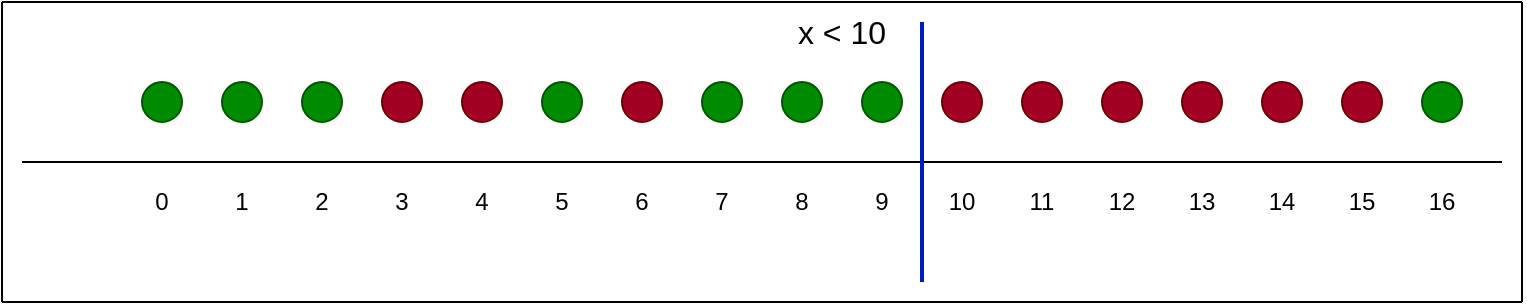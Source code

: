 <mxfile version="12.4.3" type="device" pages="1"><diagram name="Page-1" id="bd83a815-5ea8-2e97-e5ec-87c9f400f2fa"><mxGraphModel dx="1422" dy="738" grid="1" gridSize="10" guides="1" tooltips="1" connect="1" arrows="1" fold="1" page="1" pageScale="1.5" pageWidth="1169" pageHeight="826" background="#ffffff" math="0" shadow="0"><root><mxCell id="0" style=";html=1;"/><mxCell id="1" style=";html=1;" parent="0"/><mxCell id="gYDR0cOysbxtIaO4Qn-N-40" value="" style="endArrow=none;html=1;" edge="1" parent="1"><mxGeometry width="50" height="50" relative="1" as="geometry"><mxPoint x="870" y="440" as="sourcePoint"/><mxPoint x="130" y="440" as="targetPoint"/></mxGeometry></mxCell><mxCell id="gYDR0cOysbxtIaO4Qn-N-42" value="1" style="text;html=1;strokeColor=none;fillColor=none;align=center;verticalAlign=middle;whiteSpace=wrap;rounded=0;" vertex="1" parent="1"><mxGeometry x="220" y="450" width="40" height="20" as="geometry"/></mxCell><mxCell id="gYDR0cOysbxtIaO4Qn-N-43" value="2" style="text;html=1;strokeColor=none;fillColor=none;align=center;verticalAlign=middle;whiteSpace=wrap;rounded=0;" vertex="1" parent="1"><mxGeometry x="260" y="450" width="40" height="20" as="geometry"/></mxCell><mxCell id="gYDR0cOysbxtIaO4Qn-N-44" value="4" style="text;html=1;strokeColor=none;fillColor=none;align=center;verticalAlign=middle;whiteSpace=wrap;rounded=0;" vertex="1" parent="1"><mxGeometry x="340" y="450" width="40" height="20" as="geometry"/></mxCell><mxCell id="gYDR0cOysbxtIaO4Qn-N-45" value="3" style="text;html=1;strokeColor=none;fillColor=none;align=center;verticalAlign=middle;whiteSpace=wrap;rounded=0;" vertex="1" parent="1"><mxGeometry x="300" y="450" width="40" height="20" as="geometry"/></mxCell><mxCell id="gYDR0cOysbxtIaO4Qn-N-46" value="8" style="text;html=1;strokeColor=none;fillColor=none;align=center;verticalAlign=middle;whiteSpace=wrap;rounded=0;" vertex="1" parent="1"><mxGeometry x="500" y="450" width="40" height="20" as="geometry"/></mxCell><mxCell id="gYDR0cOysbxtIaO4Qn-N-47" value="7" style="text;html=1;strokeColor=none;fillColor=none;align=center;verticalAlign=middle;whiteSpace=wrap;rounded=0;" vertex="1" parent="1"><mxGeometry x="460" y="450" width="40" height="20" as="geometry"/></mxCell><mxCell id="gYDR0cOysbxtIaO4Qn-N-48" value="6" style="text;html=1;strokeColor=none;fillColor=none;align=center;verticalAlign=middle;whiteSpace=wrap;rounded=0;" vertex="1" parent="1"><mxGeometry x="420" y="450" width="40" height="20" as="geometry"/></mxCell><mxCell id="gYDR0cOysbxtIaO4Qn-N-49" value="5" style="text;html=1;strokeColor=none;fillColor=none;align=center;verticalAlign=middle;whiteSpace=wrap;rounded=0;" vertex="1" parent="1"><mxGeometry x="380" y="450" width="40" height="20" as="geometry"/></mxCell><mxCell id="gYDR0cOysbxtIaO4Qn-N-50" value="9" style="text;html=1;strokeColor=none;fillColor=none;align=center;verticalAlign=middle;whiteSpace=wrap;rounded=0;" vertex="1" parent="1"><mxGeometry x="540" y="450" width="40" height="20" as="geometry"/></mxCell><mxCell id="gYDR0cOysbxtIaO4Qn-N-51" value="10" style="text;html=1;strokeColor=none;fillColor=none;align=center;verticalAlign=middle;whiteSpace=wrap;rounded=0;" vertex="1" parent="1"><mxGeometry x="580" y="450" width="40" height="20" as="geometry"/></mxCell><mxCell id="gYDR0cOysbxtIaO4Qn-N-52" value="11" style="text;html=1;strokeColor=none;fillColor=none;align=center;verticalAlign=middle;whiteSpace=wrap;rounded=0;" vertex="1" parent="1"><mxGeometry x="620" y="450" width="40" height="20" as="geometry"/></mxCell><mxCell id="gYDR0cOysbxtIaO4Qn-N-53" value="16" style="text;html=1;strokeColor=none;fillColor=none;align=center;verticalAlign=middle;whiteSpace=wrap;rounded=0;" vertex="1" parent="1"><mxGeometry x="820" y="450" width="40" height="20" as="geometry"/></mxCell><mxCell id="gYDR0cOysbxtIaO4Qn-N-54" value="15" style="text;html=1;strokeColor=none;fillColor=none;align=center;verticalAlign=middle;whiteSpace=wrap;rounded=0;" vertex="1" parent="1"><mxGeometry x="780" y="450" width="40" height="20" as="geometry"/></mxCell><mxCell id="gYDR0cOysbxtIaO4Qn-N-55" value="14" style="text;html=1;strokeColor=none;fillColor=none;align=center;verticalAlign=middle;whiteSpace=wrap;rounded=0;" vertex="1" parent="1"><mxGeometry x="740" y="450" width="40" height="20" as="geometry"/></mxCell><mxCell id="gYDR0cOysbxtIaO4Qn-N-56" value="13" style="text;html=1;strokeColor=none;fillColor=none;align=center;verticalAlign=middle;whiteSpace=wrap;rounded=0;" vertex="1" parent="1"><mxGeometry x="700" y="450" width="40" height="20" as="geometry"/></mxCell><mxCell id="gYDR0cOysbxtIaO4Qn-N-57" value="12" style="text;html=1;strokeColor=none;fillColor=none;align=center;verticalAlign=middle;whiteSpace=wrap;rounded=0;" vertex="1" parent="1"><mxGeometry x="660" y="450" width="40" height="20" as="geometry"/></mxCell><mxCell id="gYDR0cOysbxtIaO4Qn-N-60" value="" style="ellipse;whiteSpace=wrap;html=1;aspect=fixed;fillColor=#008a00;strokeColor=#005700;fontColor=#ffffff;" vertex="1" parent="1"><mxGeometry x="230" y="400" width="20" height="20" as="geometry"/></mxCell><mxCell id="gYDR0cOysbxtIaO4Qn-N-62" value="" style="ellipse;whiteSpace=wrap;html=1;aspect=fixed;fillColor=#008a00;strokeColor=#005700;fontColor=#ffffff;" vertex="1" parent="1"><mxGeometry x="270" y="400" width="20" height="20" as="geometry"/></mxCell><mxCell id="gYDR0cOysbxtIaO4Qn-N-63" value="" style="ellipse;whiteSpace=wrap;html=1;aspect=fixed;fillColor=#a20025;strokeColor=#6F0000;fontColor=#ffffff;" vertex="1" parent="1"><mxGeometry x="310" y="400" width="20" height="20" as="geometry"/></mxCell><mxCell id="gYDR0cOysbxtIaO4Qn-N-64" value="" style="ellipse;whiteSpace=wrap;html=1;aspect=fixed;fillColor=#a20025;strokeColor=#6F0000;fontColor=#ffffff;" vertex="1" parent="1"><mxGeometry x="350" y="400" width="20" height="20" as="geometry"/></mxCell><mxCell id="gYDR0cOysbxtIaO4Qn-N-65" value="" style="ellipse;whiteSpace=wrap;html=1;aspect=fixed;fillColor=#008a00;strokeColor=#005700;fontColor=#ffffff;" vertex="1" parent="1"><mxGeometry x="390" y="400" width="20" height="20" as="geometry"/></mxCell><mxCell id="gYDR0cOysbxtIaO4Qn-N-66" value="" style="ellipse;whiteSpace=wrap;html=1;aspect=fixed;fillColor=#a20025;strokeColor=#6F0000;fontColor=#ffffff;" vertex="1" parent="1"><mxGeometry x="430" y="400" width="20" height="20" as="geometry"/></mxCell><mxCell id="gYDR0cOysbxtIaO4Qn-N-68" value="" style="ellipse;whiteSpace=wrap;html=1;aspect=fixed;fillColor=#008a00;strokeColor=#005700;fontColor=#ffffff;" vertex="1" parent="1"><mxGeometry x="470" y="400" width="20" height="20" as="geometry"/></mxCell><mxCell id="gYDR0cOysbxtIaO4Qn-N-69" value="" style="ellipse;whiteSpace=wrap;html=1;aspect=fixed;fillColor=#008a00;strokeColor=#005700;fontColor=#ffffff;" vertex="1" parent="1"><mxGeometry x="510" y="400" width="20" height="20" as="geometry"/></mxCell><mxCell id="gYDR0cOysbxtIaO4Qn-N-70" value="" style="ellipse;whiteSpace=wrap;html=1;aspect=fixed;fillColor=#008a00;strokeColor=#005700;fontColor=#ffffff;" vertex="1" parent="1"><mxGeometry x="550" y="400" width="20" height="20" as="geometry"/></mxCell><mxCell id="gYDR0cOysbxtIaO4Qn-N-71" value="" style="ellipse;whiteSpace=wrap;html=1;aspect=fixed;fillColor=#a20025;strokeColor=#6F0000;fontColor=#ffffff;" vertex="1" parent="1"><mxGeometry x="590" y="400" width="20" height="20" as="geometry"/></mxCell><mxCell id="gYDR0cOysbxtIaO4Qn-N-72" value="" style="ellipse;whiteSpace=wrap;html=1;aspect=fixed;fillColor=#a20025;strokeColor=#6F0000;fontColor=#ffffff;" vertex="1" parent="1"><mxGeometry x="630" y="400" width="20" height="20" as="geometry"/></mxCell><mxCell id="gYDR0cOysbxtIaO4Qn-N-73" value="" style="ellipse;whiteSpace=wrap;html=1;aspect=fixed;fillColor=#a20025;strokeColor=#6F0000;fontColor=#ffffff;" vertex="1" parent="1"><mxGeometry x="670" y="400" width="20" height="20" as="geometry"/></mxCell><mxCell id="gYDR0cOysbxtIaO4Qn-N-74" value="" style="ellipse;whiteSpace=wrap;html=1;aspect=fixed;fillColor=#a20025;strokeColor=#6F0000;fontColor=#ffffff;" vertex="1" parent="1"><mxGeometry x="710" y="400" width="20" height="20" as="geometry"/></mxCell><mxCell id="gYDR0cOysbxtIaO4Qn-N-75" value="" style="ellipse;whiteSpace=wrap;html=1;aspect=fixed;fillColor=#a20025;strokeColor=#6F0000;fontColor=#ffffff;" vertex="1" parent="1"><mxGeometry x="750" y="400" width="20" height="20" as="geometry"/></mxCell><mxCell id="gYDR0cOysbxtIaO4Qn-N-77" value="" style="ellipse;whiteSpace=wrap;html=1;aspect=fixed;fillColor=#008a00;strokeColor=#005700;fontColor=#ffffff;" vertex="1" parent="1"><mxGeometry x="830" y="400" width="20" height="20" as="geometry"/></mxCell><mxCell id="gYDR0cOysbxtIaO4Qn-N-80" value="" style="ellipse;whiteSpace=wrap;html=1;aspect=fixed;fillColor=#008a00;strokeColor=#005700;fontColor=#ffffff;" vertex="1" parent="1"><mxGeometry x="190" y="400" width="20" height="20" as="geometry"/></mxCell><mxCell id="gYDR0cOysbxtIaO4Qn-N-81" value="0" style="text;html=1;strokeColor=none;fillColor=none;align=center;verticalAlign=middle;whiteSpace=wrap;rounded=0;" vertex="1" parent="1"><mxGeometry x="180" y="450" width="40" height="20" as="geometry"/></mxCell><mxCell id="gYDR0cOysbxtIaO4Qn-N-87" value="" style="endArrow=none;html=1;" edge="1" parent="1"><mxGeometry width="50" height="50" relative="1" as="geometry"><mxPoint x="120" y="510" as="sourcePoint"/><mxPoint x="120" y="360" as="targetPoint"/></mxGeometry></mxCell><mxCell id="gYDR0cOysbxtIaO4Qn-N-88" value="" style="endArrow=none;html=1;" edge="1" parent="1"><mxGeometry width="50" height="50" relative="1" as="geometry"><mxPoint x="120" y="510" as="sourcePoint"/><mxPoint x="880" y="510" as="targetPoint"/></mxGeometry></mxCell><mxCell id="gYDR0cOysbxtIaO4Qn-N-89" value="" style="endArrow=none;html=1;" edge="1" parent="1"><mxGeometry width="50" height="50" relative="1" as="geometry"><mxPoint x="120" y="360" as="sourcePoint"/><mxPoint x="880" y="360" as="targetPoint"/></mxGeometry></mxCell><mxCell id="gYDR0cOysbxtIaO4Qn-N-90" value="" style="endArrow=none;html=1;" edge="1" parent="1"><mxGeometry width="50" height="50" relative="1" as="geometry"><mxPoint x="880" y="510" as="sourcePoint"/><mxPoint x="880" y="360" as="targetPoint"/></mxGeometry></mxCell><mxCell id="gYDR0cOysbxtIaO4Qn-N-91" value="" style="endArrow=none;html=1;strokeWidth=2;fillColor=#0050ef;strokeColor=#001DBC;" edge="1" parent="1"><mxGeometry width="50" height="50" relative="1" as="geometry"><mxPoint x="580" y="500" as="sourcePoint"/><mxPoint x="580" y="370" as="targetPoint"/></mxGeometry></mxCell><mxCell id="gYDR0cOysbxtIaO4Qn-N-92" value="" style="ellipse;whiteSpace=wrap;html=1;aspect=fixed;fillColor=#a20025;strokeColor=#6F0000;fontColor=#ffffff;" vertex="1" parent="1"><mxGeometry x="790" y="400" width="20" height="20" as="geometry"/></mxCell><mxCell id="gYDR0cOysbxtIaO4Qn-N-94" value="&lt;font style=&quot;font-size: 16px&quot;&gt;x &amp;lt; 10&lt;/font&gt;" style="text;html=1;strokeColor=none;fillColor=none;align=center;verticalAlign=middle;whiteSpace=wrap;rounded=0;" vertex="1" parent="1"><mxGeometry x="510" y="360" width="60" height="30" as="geometry"/></mxCell></root></mxGraphModel></diagram></mxfile>